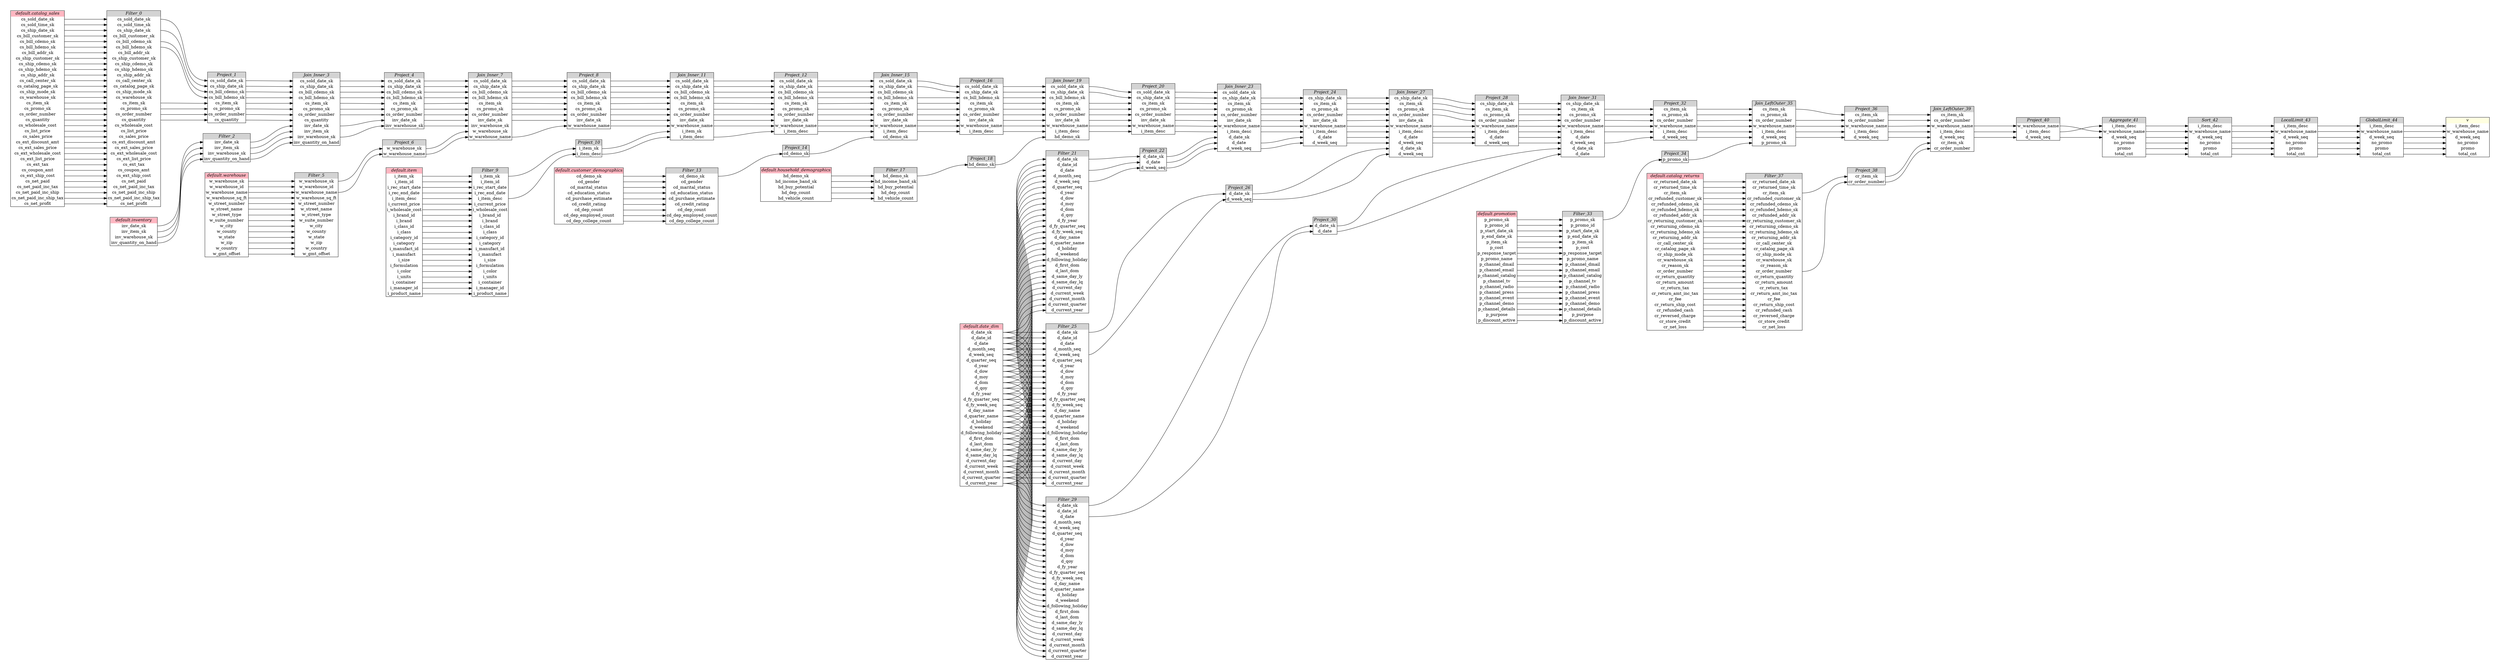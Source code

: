 // Automatically generated by TPCDSFlowTestSuite


digraph {
  graph [pad="0.5", nodesep="0.5", ranksep="2", fontname="Helvetica"];
  node [shape=plain]
  rankdir=LR;

  
"Aggregate_41" [label=<
<table border="1" cellborder="0" cellspacing="0">
  <tr><td bgcolor="lightgray" port="nodeName"><i>Aggregate_41</i></td></tr>
  <tr><td port="0">i_item_desc</td></tr>
<tr><td port="1">w_warehouse_name</td></tr>
<tr><td port="2">d_week_seq</td></tr>
<tr><td port="3">no_promo</td></tr>
<tr><td port="4">promo</td></tr>
<tr><td port="5">total_cnt</td></tr>
</table>>];
     

"Filter_0" [label=<
<table border="1" cellborder="0" cellspacing="0">
  <tr><td bgcolor="lightgray" port="nodeName"><i>Filter_0</i></td></tr>
  <tr><td port="0">cs_sold_date_sk</td></tr>
<tr><td port="1">cs_sold_time_sk</td></tr>
<tr><td port="2">cs_ship_date_sk</td></tr>
<tr><td port="3">cs_bill_customer_sk</td></tr>
<tr><td port="4">cs_bill_cdemo_sk</td></tr>
<tr><td port="5">cs_bill_hdemo_sk</td></tr>
<tr><td port="6">cs_bill_addr_sk</td></tr>
<tr><td port="7">cs_ship_customer_sk</td></tr>
<tr><td port="8">cs_ship_cdemo_sk</td></tr>
<tr><td port="9">cs_ship_hdemo_sk</td></tr>
<tr><td port="10">cs_ship_addr_sk</td></tr>
<tr><td port="11">cs_call_center_sk</td></tr>
<tr><td port="12">cs_catalog_page_sk</td></tr>
<tr><td port="13">cs_ship_mode_sk</td></tr>
<tr><td port="14">cs_warehouse_sk</td></tr>
<tr><td port="15">cs_item_sk</td></tr>
<tr><td port="16">cs_promo_sk</td></tr>
<tr><td port="17">cs_order_number</td></tr>
<tr><td port="18">cs_quantity</td></tr>
<tr><td port="19">cs_wholesale_cost</td></tr>
<tr><td port="20">cs_list_price</td></tr>
<tr><td port="21">cs_sales_price</td></tr>
<tr><td port="22">cs_ext_discount_amt</td></tr>
<tr><td port="23">cs_ext_sales_price</td></tr>
<tr><td port="24">cs_ext_wholesale_cost</td></tr>
<tr><td port="25">cs_ext_list_price</td></tr>
<tr><td port="26">cs_ext_tax</td></tr>
<tr><td port="27">cs_coupon_amt</td></tr>
<tr><td port="28">cs_ext_ship_cost</td></tr>
<tr><td port="29">cs_net_paid</td></tr>
<tr><td port="30">cs_net_paid_inc_tax</td></tr>
<tr><td port="31">cs_net_paid_inc_ship</td></tr>
<tr><td port="32">cs_net_paid_inc_ship_tax</td></tr>
<tr><td port="33">cs_net_profit</td></tr>
</table>>];
     

"Filter_13" [label=<
<table border="1" cellborder="0" cellspacing="0">
  <tr><td bgcolor="lightgray" port="nodeName"><i>Filter_13</i></td></tr>
  <tr><td port="0">cd_demo_sk</td></tr>
<tr><td port="1">cd_gender</td></tr>
<tr><td port="2">cd_marital_status</td></tr>
<tr><td port="3">cd_education_status</td></tr>
<tr><td port="4">cd_purchase_estimate</td></tr>
<tr><td port="5">cd_credit_rating</td></tr>
<tr><td port="6">cd_dep_count</td></tr>
<tr><td port="7">cd_dep_employed_count</td></tr>
<tr><td port="8">cd_dep_college_count</td></tr>
</table>>];
     

"Filter_17" [label=<
<table border="1" cellborder="0" cellspacing="0">
  <tr><td bgcolor="lightgray" port="nodeName"><i>Filter_17</i></td></tr>
  <tr><td port="0">hd_demo_sk</td></tr>
<tr><td port="1">hd_income_band_sk</td></tr>
<tr><td port="2">hd_buy_potential</td></tr>
<tr><td port="3">hd_dep_count</td></tr>
<tr><td port="4">hd_vehicle_count</td></tr>
</table>>];
     

"Filter_2" [label=<
<table border="1" cellborder="0" cellspacing="0">
  <tr><td bgcolor="lightgray" port="nodeName"><i>Filter_2</i></td></tr>
  <tr><td port="0">inv_date_sk</td></tr>
<tr><td port="1">inv_item_sk</td></tr>
<tr><td port="2">inv_warehouse_sk</td></tr>
<tr><td port="3">inv_quantity_on_hand</td></tr>
</table>>];
     

"Filter_21" [label=<
<table border="1" cellborder="0" cellspacing="0">
  <tr><td bgcolor="lightgray" port="nodeName"><i>Filter_21</i></td></tr>
  <tr><td port="0">d_date_sk</td></tr>
<tr><td port="1">d_date_id</td></tr>
<tr><td port="2">d_date</td></tr>
<tr><td port="3">d_month_seq</td></tr>
<tr><td port="4">d_week_seq</td></tr>
<tr><td port="5">d_quarter_seq</td></tr>
<tr><td port="6">d_year</td></tr>
<tr><td port="7">d_dow</td></tr>
<tr><td port="8">d_moy</td></tr>
<tr><td port="9">d_dom</td></tr>
<tr><td port="10">d_qoy</td></tr>
<tr><td port="11">d_fy_year</td></tr>
<tr><td port="12">d_fy_quarter_seq</td></tr>
<tr><td port="13">d_fy_week_seq</td></tr>
<tr><td port="14">d_day_name</td></tr>
<tr><td port="15">d_quarter_name</td></tr>
<tr><td port="16">d_holiday</td></tr>
<tr><td port="17">d_weekend</td></tr>
<tr><td port="18">d_following_holiday</td></tr>
<tr><td port="19">d_first_dom</td></tr>
<tr><td port="20">d_last_dom</td></tr>
<tr><td port="21">d_same_day_ly</td></tr>
<tr><td port="22">d_same_day_lq</td></tr>
<tr><td port="23">d_current_day</td></tr>
<tr><td port="24">d_current_week</td></tr>
<tr><td port="25">d_current_month</td></tr>
<tr><td port="26">d_current_quarter</td></tr>
<tr><td port="27">d_current_year</td></tr>
</table>>];
     

"Filter_25" [label=<
<table border="1" cellborder="0" cellspacing="0">
  <tr><td bgcolor="lightgray" port="nodeName"><i>Filter_25</i></td></tr>
  <tr><td port="0">d_date_sk</td></tr>
<tr><td port="1">d_date_id</td></tr>
<tr><td port="2">d_date</td></tr>
<tr><td port="3">d_month_seq</td></tr>
<tr><td port="4">d_week_seq</td></tr>
<tr><td port="5">d_quarter_seq</td></tr>
<tr><td port="6">d_year</td></tr>
<tr><td port="7">d_dow</td></tr>
<tr><td port="8">d_moy</td></tr>
<tr><td port="9">d_dom</td></tr>
<tr><td port="10">d_qoy</td></tr>
<tr><td port="11">d_fy_year</td></tr>
<tr><td port="12">d_fy_quarter_seq</td></tr>
<tr><td port="13">d_fy_week_seq</td></tr>
<tr><td port="14">d_day_name</td></tr>
<tr><td port="15">d_quarter_name</td></tr>
<tr><td port="16">d_holiday</td></tr>
<tr><td port="17">d_weekend</td></tr>
<tr><td port="18">d_following_holiday</td></tr>
<tr><td port="19">d_first_dom</td></tr>
<tr><td port="20">d_last_dom</td></tr>
<tr><td port="21">d_same_day_ly</td></tr>
<tr><td port="22">d_same_day_lq</td></tr>
<tr><td port="23">d_current_day</td></tr>
<tr><td port="24">d_current_week</td></tr>
<tr><td port="25">d_current_month</td></tr>
<tr><td port="26">d_current_quarter</td></tr>
<tr><td port="27">d_current_year</td></tr>
</table>>];
     

"Filter_29" [label=<
<table border="1" cellborder="0" cellspacing="0">
  <tr><td bgcolor="lightgray" port="nodeName"><i>Filter_29</i></td></tr>
  <tr><td port="0">d_date_sk</td></tr>
<tr><td port="1">d_date_id</td></tr>
<tr><td port="2">d_date</td></tr>
<tr><td port="3">d_month_seq</td></tr>
<tr><td port="4">d_week_seq</td></tr>
<tr><td port="5">d_quarter_seq</td></tr>
<tr><td port="6">d_year</td></tr>
<tr><td port="7">d_dow</td></tr>
<tr><td port="8">d_moy</td></tr>
<tr><td port="9">d_dom</td></tr>
<tr><td port="10">d_qoy</td></tr>
<tr><td port="11">d_fy_year</td></tr>
<tr><td port="12">d_fy_quarter_seq</td></tr>
<tr><td port="13">d_fy_week_seq</td></tr>
<tr><td port="14">d_day_name</td></tr>
<tr><td port="15">d_quarter_name</td></tr>
<tr><td port="16">d_holiday</td></tr>
<tr><td port="17">d_weekend</td></tr>
<tr><td port="18">d_following_holiday</td></tr>
<tr><td port="19">d_first_dom</td></tr>
<tr><td port="20">d_last_dom</td></tr>
<tr><td port="21">d_same_day_ly</td></tr>
<tr><td port="22">d_same_day_lq</td></tr>
<tr><td port="23">d_current_day</td></tr>
<tr><td port="24">d_current_week</td></tr>
<tr><td port="25">d_current_month</td></tr>
<tr><td port="26">d_current_quarter</td></tr>
<tr><td port="27">d_current_year</td></tr>
</table>>];
     

"Filter_33" [label=<
<table border="1" cellborder="0" cellspacing="0">
  <tr><td bgcolor="lightgray" port="nodeName"><i>Filter_33</i></td></tr>
  <tr><td port="0">p_promo_sk</td></tr>
<tr><td port="1">p_promo_id</td></tr>
<tr><td port="2">p_start_date_sk</td></tr>
<tr><td port="3">p_end_date_sk</td></tr>
<tr><td port="4">p_item_sk</td></tr>
<tr><td port="5">p_cost</td></tr>
<tr><td port="6">p_response_target</td></tr>
<tr><td port="7">p_promo_name</td></tr>
<tr><td port="8">p_channel_dmail</td></tr>
<tr><td port="9">p_channel_email</td></tr>
<tr><td port="10">p_channel_catalog</td></tr>
<tr><td port="11">p_channel_tv</td></tr>
<tr><td port="12">p_channel_radio</td></tr>
<tr><td port="13">p_channel_press</td></tr>
<tr><td port="14">p_channel_event</td></tr>
<tr><td port="15">p_channel_demo</td></tr>
<tr><td port="16">p_channel_details</td></tr>
<tr><td port="17">p_purpose</td></tr>
<tr><td port="18">p_discount_active</td></tr>
</table>>];
     

"Filter_37" [label=<
<table border="1" cellborder="0" cellspacing="0">
  <tr><td bgcolor="lightgray" port="nodeName"><i>Filter_37</i></td></tr>
  <tr><td port="0">cr_returned_date_sk</td></tr>
<tr><td port="1">cr_returned_time_sk</td></tr>
<tr><td port="2">cr_item_sk</td></tr>
<tr><td port="3">cr_refunded_customer_sk</td></tr>
<tr><td port="4">cr_refunded_cdemo_sk</td></tr>
<tr><td port="5">cr_refunded_hdemo_sk</td></tr>
<tr><td port="6">cr_refunded_addr_sk</td></tr>
<tr><td port="7">cr_returning_customer_sk</td></tr>
<tr><td port="8">cr_returning_cdemo_sk</td></tr>
<tr><td port="9">cr_returning_hdemo_sk</td></tr>
<tr><td port="10">cr_returning_addr_sk</td></tr>
<tr><td port="11">cr_call_center_sk</td></tr>
<tr><td port="12">cr_catalog_page_sk</td></tr>
<tr><td port="13">cr_ship_mode_sk</td></tr>
<tr><td port="14">cr_warehouse_sk</td></tr>
<tr><td port="15">cr_reason_sk</td></tr>
<tr><td port="16">cr_order_number</td></tr>
<tr><td port="17">cr_return_quantity</td></tr>
<tr><td port="18">cr_return_amount</td></tr>
<tr><td port="19">cr_return_tax</td></tr>
<tr><td port="20">cr_return_amt_inc_tax</td></tr>
<tr><td port="21">cr_fee</td></tr>
<tr><td port="22">cr_return_ship_cost</td></tr>
<tr><td port="23">cr_refunded_cash</td></tr>
<tr><td port="24">cr_reversed_charge</td></tr>
<tr><td port="25">cr_store_credit</td></tr>
<tr><td port="26">cr_net_loss</td></tr>
</table>>];
     

"Filter_5" [label=<
<table border="1" cellborder="0" cellspacing="0">
  <tr><td bgcolor="lightgray" port="nodeName"><i>Filter_5</i></td></tr>
  <tr><td port="0">w_warehouse_sk</td></tr>
<tr><td port="1">w_warehouse_id</td></tr>
<tr><td port="2">w_warehouse_name</td></tr>
<tr><td port="3">w_warehouse_sq_ft</td></tr>
<tr><td port="4">w_street_number</td></tr>
<tr><td port="5">w_street_name</td></tr>
<tr><td port="6">w_street_type</td></tr>
<tr><td port="7">w_suite_number</td></tr>
<tr><td port="8">w_city</td></tr>
<tr><td port="9">w_county</td></tr>
<tr><td port="10">w_state</td></tr>
<tr><td port="11">w_zip</td></tr>
<tr><td port="12">w_country</td></tr>
<tr><td port="13">w_gmt_offset</td></tr>
</table>>];
     

"Filter_9" [label=<
<table border="1" cellborder="0" cellspacing="0">
  <tr><td bgcolor="lightgray" port="nodeName"><i>Filter_9</i></td></tr>
  <tr><td port="0">i_item_sk</td></tr>
<tr><td port="1">i_item_id</td></tr>
<tr><td port="2">i_rec_start_date</td></tr>
<tr><td port="3">i_rec_end_date</td></tr>
<tr><td port="4">i_item_desc</td></tr>
<tr><td port="5">i_current_price</td></tr>
<tr><td port="6">i_wholesale_cost</td></tr>
<tr><td port="7">i_brand_id</td></tr>
<tr><td port="8">i_brand</td></tr>
<tr><td port="9">i_class_id</td></tr>
<tr><td port="10">i_class</td></tr>
<tr><td port="11">i_category_id</td></tr>
<tr><td port="12">i_category</td></tr>
<tr><td port="13">i_manufact_id</td></tr>
<tr><td port="14">i_manufact</td></tr>
<tr><td port="15">i_size</td></tr>
<tr><td port="16">i_formulation</td></tr>
<tr><td port="17">i_color</td></tr>
<tr><td port="18">i_units</td></tr>
<tr><td port="19">i_container</td></tr>
<tr><td port="20">i_manager_id</td></tr>
<tr><td port="21">i_product_name</td></tr>
</table>>];
     

"GlobalLimit_44" [label=<
<table border="1" cellborder="0" cellspacing="0">
  <tr><td bgcolor="lightgray" port="nodeName"><i>GlobalLimit_44</i></td></tr>
  <tr><td port="0">i_item_desc</td></tr>
<tr><td port="1">w_warehouse_name</td></tr>
<tr><td port="2">d_week_seq</td></tr>
<tr><td port="3">no_promo</td></tr>
<tr><td port="4">promo</td></tr>
<tr><td port="5">total_cnt</td></tr>
</table>>];
     

"Join_Inner_11" [label=<
<table border="1" cellborder="0" cellspacing="0">
  <tr><td bgcolor="lightgray" port="nodeName"><i>Join_Inner_11</i></td></tr>
  <tr><td port="0">cs_sold_date_sk</td></tr>
<tr><td port="1">cs_ship_date_sk</td></tr>
<tr><td port="2">cs_bill_cdemo_sk</td></tr>
<tr><td port="3">cs_bill_hdemo_sk</td></tr>
<tr><td port="4">cs_item_sk</td></tr>
<tr><td port="5">cs_promo_sk</td></tr>
<tr><td port="6">cs_order_number</td></tr>
<tr><td port="7">inv_date_sk</td></tr>
<tr><td port="8">w_warehouse_name</td></tr>
<tr><td port="9">i_item_sk</td></tr>
<tr><td port="10">i_item_desc</td></tr>
</table>>];
     

"Join_Inner_15" [label=<
<table border="1" cellborder="0" cellspacing="0">
  <tr><td bgcolor="lightgray" port="nodeName"><i>Join_Inner_15</i></td></tr>
  <tr><td port="0">cs_sold_date_sk</td></tr>
<tr><td port="1">cs_ship_date_sk</td></tr>
<tr><td port="2">cs_bill_cdemo_sk</td></tr>
<tr><td port="3">cs_bill_hdemo_sk</td></tr>
<tr><td port="4">cs_item_sk</td></tr>
<tr><td port="5">cs_promo_sk</td></tr>
<tr><td port="6">cs_order_number</td></tr>
<tr><td port="7">inv_date_sk</td></tr>
<tr><td port="8">w_warehouse_name</td></tr>
<tr><td port="9">i_item_desc</td></tr>
<tr><td port="10">cd_demo_sk</td></tr>
</table>>];
     

"Join_Inner_19" [label=<
<table border="1" cellborder="0" cellspacing="0">
  <tr><td bgcolor="lightgray" port="nodeName"><i>Join_Inner_19</i></td></tr>
  <tr><td port="0">cs_sold_date_sk</td></tr>
<tr><td port="1">cs_ship_date_sk</td></tr>
<tr><td port="2">cs_bill_hdemo_sk</td></tr>
<tr><td port="3">cs_item_sk</td></tr>
<tr><td port="4">cs_promo_sk</td></tr>
<tr><td port="5">cs_order_number</td></tr>
<tr><td port="6">inv_date_sk</td></tr>
<tr><td port="7">w_warehouse_name</td></tr>
<tr><td port="8">i_item_desc</td></tr>
<tr><td port="9">hd_demo_sk</td></tr>
</table>>];
     

"Join_Inner_23" [label=<
<table border="1" cellborder="0" cellspacing="0">
  <tr><td bgcolor="lightgray" port="nodeName"><i>Join_Inner_23</i></td></tr>
  <tr><td port="0">cs_sold_date_sk</td></tr>
<tr><td port="1">cs_ship_date_sk</td></tr>
<tr><td port="2">cs_item_sk</td></tr>
<tr><td port="3">cs_promo_sk</td></tr>
<tr><td port="4">cs_order_number</td></tr>
<tr><td port="5">inv_date_sk</td></tr>
<tr><td port="6">w_warehouse_name</td></tr>
<tr><td port="7">i_item_desc</td></tr>
<tr><td port="8">d_date_sk</td></tr>
<tr><td port="9">d_date</td></tr>
<tr><td port="10">d_week_seq</td></tr>
</table>>];
     

"Join_Inner_27" [label=<
<table border="1" cellborder="0" cellspacing="0">
  <tr><td bgcolor="lightgray" port="nodeName"><i>Join_Inner_27</i></td></tr>
  <tr><td port="0">cs_ship_date_sk</td></tr>
<tr><td port="1">cs_item_sk</td></tr>
<tr><td port="2">cs_promo_sk</td></tr>
<tr><td port="3">cs_order_number</td></tr>
<tr><td port="4">inv_date_sk</td></tr>
<tr><td port="5">w_warehouse_name</td></tr>
<tr><td port="6">i_item_desc</td></tr>
<tr><td port="7">d_date</td></tr>
<tr><td port="8">d_week_seq</td></tr>
<tr><td port="9">d_date_sk</td></tr>
<tr><td port="10">d_week_seq</td></tr>
</table>>];
     

"Join_Inner_3" [label=<
<table border="1" cellborder="0" cellspacing="0">
  <tr><td bgcolor="lightgray" port="nodeName"><i>Join_Inner_3</i></td></tr>
  <tr><td port="0">cs_sold_date_sk</td></tr>
<tr><td port="1">cs_ship_date_sk</td></tr>
<tr><td port="2">cs_bill_cdemo_sk</td></tr>
<tr><td port="3">cs_bill_hdemo_sk</td></tr>
<tr><td port="4">cs_item_sk</td></tr>
<tr><td port="5">cs_promo_sk</td></tr>
<tr><td port="6">cs_order_number</td></tr>
<tr><td port="7">cs_quantity</td></tr>
<tr><td port="8">inv_date_sk</td></tr>
<tr><td port="9">inv_item_sk</td></tr>
<tr><td port="10">inv_warehouse_sk</td></tr>
<tr><td port="11">inv_quantity_on_hand</td></tr>
</table>>];
     

"Join_Inner_31" [label=<
<table border="1" cellborder="0" cellspacing="0">
  <tr><td bgcolor="lightgray" port="nodeName"><i>Join_Inner_31</i></td></tr>
  <tr><td port="0">cs_ship_date_sk</td></tr>
<tr><td port="1">cs_item_sk</td></tr>
<tr><td port="2">cs_promo_sk</td></tr>
<tr><td port="3">cs_order_number</td></tr>
<tr><td port="4">w_warehouse_name</td></tr>
<tr><td port="5">i_item_desc</td></tr>
<tr><td port="6">d_date</td></tr>
<tr><td port="7">d_week_seq</td></tr>
<tr><td port="8">d_date_sk</td></tr>
<tr><td port="9">d_date</td></tr>
</table>>];
     

"Join_Inner_7" [label=<
<table border="1" cellborder="0" cellspacing="0">
  <tr><td bgcolor="lightgray" port="nodeName"><i>Join_Inner_7</i></td></tr>
  <tr><td port="0">cs_sold_date_sk</td></tr>
<tr><td port="1">cs_ship_date_sk</td></tr>
<tr><td port="2">cs_bill_cdemo_sk</td></tr>
<tr><td port="3">cs_bill_hdemo_sk</td></tr>
<tr><td port="4">cs_item_sk</td></tr>
<tr><td port="5">cs_promo_sk</td></tr>
<tr><td port="6">cs_order_number</td></tr>
<tr><td port="7">inv_date_sk</td></tr>
<tr><td port="8">inv_warehouse_sk</td></tr>
<tr><td port="9">w_warehouse_sk</td></tr>
<tr><td port="10">w_warehouse_name</td></tr>
</table>>];
     

"Join_LeftOuter_35" [label=<
<table border="1" cellborder="0" cellspacing="0">
  <tr><td bgcolor="lightgray" port="nodeName"><i>Join_LeftOuter_35</i></td></tr>
  <tr><td port="0">cs_item_sk</td></tr>
<tr><td port="1">cs_promo_sk</td></tr>
<tr><td port="2">cs_order_number</td></tr>
<tr><td port="3">w_warehouse_name</td></tr>
<tr><td port="4">i_item_desc</td></tr>
<tr><td port="5">d_week_seq</td></tr>
<tr><td port="6">p_promo_sk</td></tr>
</table>>];
     

"Join_LeftOuter_39" [label=<
<table border="1" cellborder="0" cellspacing="0">
  <tr><td bgcolor="lightgray" port="nodeName"><i>Join_LeftOuter_39</i></td></tr>
  <tr><td port="0">cs_item_sk</td></tr>
<tr><td port="1">cs_order_number</td></tr>
<tr><td port="2">w_warehouse_name</td></tr>
<tr><td port="3">i_item_desc</td></tr>
<tr><td port="4">d_week_seq</td></tr>
<tr><td port="5">cr_item_sk</td></tr>
<tr><td port="6">cr_order_number</td></tr>
</table>>];
     

"LocalLimit_43" [label=<
<table border="1" cellborder="0" cellspacing="0">
  <tr><td bgcolor="lightgray" port="nodeName"><i>LocalLimit_43</i></td></tr>
  <tr><td port="0">i_item_desc</td></tr>
<tr><td port="1">w_warehouse_name</td></tr>
<tr><td port="2">d_week_seq</td></tr>
<tr><td port="3">no_promo</td></tr>
<tr><td port="4">promo</td></tr>
<tr><td port="5">total_cnt</td></tr>
</table>>];
     

"Project_1" [label=<
<table border="1" cellborder="0" cellspacing="0">
  <tr><td bgcolor="lightgray" port="nodeName"><i>Project_1</i></td></tr>
  <tr><td port="0">cs_sold_date_sk</td></tr>
<tr><td port="1">cs_ship_date_sk</td></tr>
<tr><td port="2">cs_bill_cdemo_sk</td></tr>
<tr><td port="3">cs_bill_hdemo_sk</td></tr>
<tr><td port="4">cs_item_sk</td></tr>
<tr><td port="5">cs_promo_sk</td></tr>
<tr><td port="6">cs_order_number</td></tr>
<tr><td port="7">cs_quantity</td></tr>
</table>>];
     

"Project_10" [label=<
<table border="1" cellborder="0" cellspacing="0">
  <tr><td bgcolor="lightgray" port="nodeName"><i>Project_10</i></td></tr>
  <tr><td port="0">i_item_sk</td></tr>
<tr><td port="1">i_item_desc</td></tr>
</table>>];
     

"Project_12" [label=<
<table border="1" cellborder="0" cellspacing="0">
  <tr><td bgcolor="lightgray" port="nodeName"><i>Project_12</i></td></tr>
  <tr><td port="0">cs_sold_date_sk</td></tr>
<tr><td port="1">cs_ship_date_sk</td></tr>
<tr><td port="2">cs_bill_cdemo_sk</td></tr>
<tr><td port="3">cs_bill_hdemo_sk</td></tr>
<tr><td port="4">cs_item_sk</td></tr>
<tr><td port="5">cs_promo_sk</td></tr>
<tr><td port="6">cs_order_number</td></tr>
<tr><td port="7">inv_date_sk</td></tr>
<tr><td port="8">w_warehouse_name</td></tr>
<tr><td port="9">i_item_desc</td></tr>
</table>>];
     

"Project_14" [label=<
<table border="1" cellborder="0" cellspacing="0">
  <tr><td bgcolor="lightgray" port="nodeName"><i>Project_14</i></td></tr>
  <tr><td port="0">cd_demo_sk</td></tr>
</table>>];
     

"Project_16" [label=<
<table border="1" cellborder="0" cellspacing="0">
  <tr><td bgcolor="lightgray" port="nodeName"><i>Project_16</i></td></tr>
  <tr><td port="0">cs_sold_date_sk</td></tr>
<tr><td port="1">cs_ship_date_sk</td></tr>
<tr><td port="2">cs_bill_hdemo_sk</td></tr>
<tr><td port="3">cs_item_sk</td></tr>
<tr><td port="4">cs_promo_sk</td></tr>
<tr><td port="5">cs_order_number</td></tr>
<tr><td port="6">inv_date_sk</td></tr>
<tr><td port="7">w_warehouse_name</td></tr>
<tr><td port="8">i_item_desc</td></tr>
</table>>];
     

"Project_18" [label=<
<table border="1" cellborder="0" cellspacing="0">
  <tr><td bgcolor="lightgray" port="nodeName"><i>Project_18</i></td></tr>
  <tr><td port="0">hd_demo_sk</td></tr>
</table>>];
     

"Project_20" [label=<
<table border="1" cellborder="0" cellspacing="0">
  <tr><td bgcolor="lightgray" port="nodeName"><i>Project_20</i></td></tr>
  <tr><td port="0">cs_sold_date_sk</td></tr>
<tr><td port="1">cs_ship_date_sk</td></tr>
<tr><td port="2">cs_item_sk</td></tr>
<tr><td port="3">cs_promo_sk</td></tr>
<tr><td port="4">cs_order_number</td></tr>
<tr><td port="5">inv_date_sk</td></tr>
<tr><td port="6">w_warehouse_name</td></tr>
<tr><td port="7">i_item_desc</td></tr>
</table>>];
     

"Project_22" [label=<
<table border="1" cellborder="0" cellspacing="0">
  <tr><td bgcolor="lightgray" port="nodeName"><i>Project_22</i></td></tr>
  <tr><td port="0">d_date_sk</td></tr>
<tr><td port="1">d_date</td></tr>
<tr><td port="2">d_week_seq</td></tr>
</table>>];
     

"Project_24" [label=<
<table border="1" cellborder="0" cellspacing="0">
  <tr><td bgcolor="lightgray" port="nodeName"><i>Project_24</i></td></tr>
  <tr><td port="0">cs_ship_date_sk</td></tr>
<tr><td port="1">cs_item_sk</td></tr>
<tr><td port="2">cs_promo_sk</td></tr>
<tr><td port="3">cs_order_number</td></tr>
<tr><td port="4">inv_date_sk</td></tr>
<tr><td port="5">w_warehouse_name</td></tr>
<tr><td port="6">i_item_desc</td></tr>
<tr><td port="7">d_date</td></tr>
<tr><td port="8">d_week_seq</td></tr>
</table>>];
     

"Project_26" [label=<
<table border="1" cellborder="0" cellspacing="0">
  <tr><td bgcolor="lightgray" port="nodeName"><i>Project_26</i></td></tr>
  <tr><td port="0">d_date_sk</td></tr>
<tr><td port="1">d_week_seq</td></tr>
</table>>];
     

"Project_28" [label=<
<table border="1" cellborder="0" cellspacing="0">
  <tr><td bgcolor="lightgray" port="nodeName"><i>Project_28</i></td></tr>
  <tr><td port="0">cs_ship_date_sk</td></tr>
<tr><td port="1">cs_item_sk</td></tr>
<tr><td port="2">cs_promo_sk</td></tr>
<tr><td port="3">cs_order_number</td></tr>
<tr><td port="4">w_warehouse_name</td></tr>
<tr><td port="5">i_item_desc</td></tr>
<tr><td port="6">d_date</td></tr>
<tr><td port="7">d_week_seq</td></tr>
</table>>];
     

"Project_30" [label=<
<table border="1" cellborder="0" cellspacing="0">
  <tr><td bgcolor="lightgray" port="nodeName"><i>Project_30</i></td></tr>
  <tr><td port="0">d_date_sk</td></tr>
<tr><td port="1">d_date</td></tr>
</table>>];
     

"Project_32" [label=<
<table border="1" cellborder="0" cellspacing="0">
  <tr><td bgcolor="lightgray" port="nodeName"><i>Project_32</i></td></tr>
  <tr><td port="0">cs_item_sk</td></tr>
<tr><td port="1">cs_promo_sk</td></tr>
<tr><td port="2">cs_order_number</td></tr>
<tr><td port="3">w_warehouse_name</td></tr>
<tr><td port="4">i_item_desc</td></tr>
<tr><td port="5">d_week_seq</td></tr>
</table>>];
     

"Project_34" [label=<
<table border="1" cellborder="0" cellspacing="0">
  <tr><td bgcolor="lightgray" port="nodeName"><i>Project_34</i></td></tr>
  <tr><td port="0">p_promo_sk</td></tr>
</table>>];
     

"Project_36" [label=<
<table border="1" cellborder="0" cellspacing="0">
  <tr><td bgcolor="lightgray" port="nodeName"><i>Project_36</i></td></tr>
  <tr><td port="0">cs_item_sk</td></tr>
<tr><td port="1">cs_order_number</td></tr>
<tr><td port="2">w_warehouse_name</td></tr>
<tr><td port="3">i_item_desc</td></tr>
<tr><td port="4">d_week_seq</td></tr>
</table>>];
     

"Project_38" [label=<
<table border="1" cellborder="0" cellspacing="0">
  <tr><td bgcolor="lightgray" port="nodeName"><i>Project_38</i></td></tr>
  <tr><td port="0">cr_item_sk</td></tr>
<tr><td port="1">cr_order_number</td></tr>
</table>>];
     

"Project_4" [label=<
<table border="1" cellborder="0" cellspacing="0">
  <tr><td bgcolor="lightgray" port="nodeName"><i>Project_4</i></td></tr>
  <tr><td port="0">cs_sold_date_sk</td></tr>
<tr><td port="1">cs_ship_date_sk</td></tr>
<tr><td port="2">cs_bill_cdemo_sk</td></tr>
<tr><td port="3">cs_bill_hdemo_sk</td></tr>
<tr><td port="4">cs_item_sk</td></tr>
<tr><td port="5">cs_promo_sk</td></tr>
<tr><td port="6">cs_order_number</td></tr>
<tr><td port="7">inv_date_sk</td></tr>
<tr><td port="8">inv_warehouse_sk</td></tr>
</table>>];
     

"Project_40" [label=<
<table border="1" cellborder="0" cellspacing="0">
  <tr><td bgcolor="lightgray" port="nodeName"><i>Project_40</i></td></tr>
  <tr><td port="0">w_warehouse_name</td></tr>
<tr><td port="1">i_item_desc</td></tr>
<tr><td port="2">d_week_seq</td></tr>
</table>>];
     

"Project_6" [label=<
<table border="1" cellborder="0" cellspacing="0">
  <tr><td bgcolor="lightgray" port="nodeName"><i>Project_6</i></td></tr>
  <tr><td port="0">w_warehouse_sk</td></tr>
<tr><td port="1">w_warehouse_name</td></tr>
</table>>];
     

"Project_8" [label=<
<table border="1" cellborder="0" cellspacing="0">
  <tr><td bgcolor="lightgray" port="nodeName"><i>Project_8</i></td></tr>
  <tr><td port="0">cs_sold_date_sk</td></tr>
<tr><td port="1">cs_ship_date_sk</td></tr>
<tr><td port="2">cs_bill_cdemo_sk</td></tr>
<tr><td port="3">cs_bill_hdemo_sk</td></tr>
<tr><td port="4">cs_item_sk</td></tr>
<tr><td port="5">cs_promo_sk</td></tr>
<tr><td port="6">cs_order_number</td></tr>
<tr><td port="7">inv_date_sk</td></tr>
<tr><td port="8">w_warehouse_name</td></tr>
</table>>];
     

"Sort_42" [label=<
<table border="1" cellborder="0" cellspacing="0">
  <tr><td bgcolor="lightgray" port="nodeName"><i>Sort_42</i></td></tr>
  <tr><td port="0">i_item_desc</td></tr>
<tr><td port="1">w_warehouse_name</td></tr>
<tr><td port="2">d_week_seq</td></tr>
<tr><td port="3">no_promo</td></tr>
<tr><td port="4">promo</td></tr>
<tr><td port="5">total_cnt</td></tr>
</table>>];
     

"default.catalog_returns" [label=<
<table border="1" cellborder="0" cellspacing="0">
  <tr><td bgcolor="lightpink" port="nodeName"><i>default.catalog_returns</i></td></tr>
  <tr><td port="0">cr_returned_date_sk</td></tr>
<tr><td port="1">cr_returned_time_sk</td></tr>
<tr><td port="2">cr_item_sk</td></tr>
<tr><td port="3">cr_refunded_customer_sk</td></tr>
<tr><td port="4">cr_refunded_cdemo_sk</td></tr>
<tr><td port="5">cr_refunded_hdemo_sk</td></tr>
<tr><td port="6">cr_refunded_addr_sk</td></tr>
<tr><td port="7">cr_returning_customer_sk</td></tr>
<tr><td port="8">cr_returning_cdemo_sk</td></tr>
<tr><td port="9">cr_returning_hdemo_sk</td></tr>
<tr><td port="10">cr_returning_addr_sk</td></tr>
<tr><td port="11">cr_call_center_sk</td></tr>
<tr><td port="12">cr_catalog_page_sk</td></tr>
<tr><td port="13">cr_ship_mode_sk</td></tr>
<tr><td port="14">cr_warehouse_sk</td></tr>
<tr><td port="15">cr_reason_sk</td></tr>
<tr><td port="16">cr_order_number</td></tr>
<tr><td port="17">cr_return_quantity</td></tr>
<tr><td port="18">cr_return_amount</td></tr>
<tr><td port="19">cr_return_tax</td></tr>
<tr><td port="20">cr_return_amt_inc_tax</td></tr>
<tr><td port="21">cr_fee</td></tr>
<tr><td port="22">cr_return_ship_cost</td></tr>
<tr><td port="23">cr_refunded_cash</td></tr>
<tr><td port="24">cr_reversed_charge</td></tr>
<tr><td port="25">cr_store_credit</td></tr>
<tr><td port="26">cr_net_loss</td></tr>
</table>>];
     

"default.catalog_sales" [label=<
<table border="1" cellborder="0" cellspacing="0">
  <tr><td bgcolor="lightpink" port="nodeName"><i>default.catalog_sales</i></td></tr>
  <tr><td port="0">cs_sold_date_sk</td></tr>
<tr><td port="1">cs_sold_time_sk</td></tr>
<tr><td port="2">cs_ship_date_sk</td></tr>
<tr><td port="3">cs_bill_customer_sk</td></tr>
<tr><td port="4">cs_bill_cdemo_sk</td></tr>
<tr><td port="5">cs_bill_hdemo_sk</td></tr>
<tr><td port="6">cs_bill_addr_sk</td></tr>
<tr><td port="7">cs_ship_customer_sk</td></tr>
<tr><td port="8">cs_ship_cdemo_sk</td></tr>
<tr><td port="9">cs_ship_hdemo_sk</td></tr>
<tr><td port="10">cs_ship_addr_sk</td></tr>
<tr><td port="11">cs_call_center_sk</td></tr>
<tr><td port="12">cs_catalog_page_sk</td></tr>
<tr><td port="13">cs_ship_mode_sk</td></tr>
<tr><td port="14">cs_warehouse_sk</td></tr>
<tr><td port="15">cs_item_sk</td></tr>
<tr><td port="16">cs_promo_sk</td></tr>
<tr><td port="17">cs_order_number</td></tr>
<tr><td port="18">cs_quantity</td></tr>
<tr><td port="19">cs_wholesale_cost</td></tr>
<tr><td port="20">cs_list_price</td></tr>
<tr><td port="21">cs_sales_price</td></tr>
<tr><td port="22">cs_ext_discount_amt</td></tr>
<tr><td port="23">cs_ext_sales_price</td></tr>
<tr><td port="24">cs_ext_wholesale_cost</td></tr>
<tr><td port="25">cs_ext_list_price</td></tr>
<tr><td port="26">cs_ext_tax</td></tr>
<tr><td port="27">cs_coupon_amt</td></tr>
<tr><td port="28">cs_ext_ship_cost</td></tr>
<tr><td port="29">cs_net_paid</td></tr>
<tr><td port="30">cs_net_paid_inc_tax</td></tr>
<tr><td port="31">cs_net_paid_inc_ship</td></tr>
<tr><td port="32">cs_net_paid_inc_ship_tax</td></tr>
<tr><td port="33">cs_net_profit</td></tr>
</table>>];
     

"default.customer_demographics" [label=<
<table border="1" cellborder="0" cellspacing="0">
  <tr><td bgcolor="lightpink" port="nodeName"><i>default.customer_demographics</i></td></tr>
  <tr><td port="0">cd_demo_sk</td></tr>
<tr><td port="1">cd_gender</td></tr>
<tr><td port="2">cd_marital_status</td></tr>
<tr><td port="3">cd_education_status</td></tr>
<tr><td port="4">cd_purchase_estimate</td></tr>
<tr><td port="5">cd_credit_rating</td></tr>
<tr><td port="6">cd_dep_count</td></tr>
<tr><td port="7">cd_dep_employed_count</td></tr>
<tr><td port="8">cd_dep_college_count</td></tr>
</table>>];
     

"default.date_dim" [label=<
<table border="1" cellborder="0" cellspacing="0">
  <tr><td bgcolor="lightpink" port="nodeName"><i>default.date_dim</i></td></tr>
  <tr><td port="0">d_date_sk</td></tr>
<tr><td port="1">d_date_id</td></tr>
<tr><td port="2">d_date</td></tr>
<tr><td port="3">d_month_seq</td></tr>
<tr><td port="4">d_week_seq</td></tr>
<tr><td port="5">d_quarter_seq</td></tr>
<tr><td port="6">d_year</td></tr>
<tr><td port="7">d_dow</td></tr>
<tr><td port="8">d_moy</td></tr>
<tr><td port="9">d_dom</td></tr>
<tr><td port="10">d_qoy</td></tr>
<tr><td port="11">d_fy_year</td></tr>
<tr><td port="12">d_fy_quarter_seq</td></tr>
<tr><td port="13">d_fy_week_seq</td></tr>
<tr><td port="14">d_day_name</td></tr>
<tr><td port="15">d_quarter_name</td></tr>
<tr><td port="16">d_holiday</td></tr>
<tr><td port="17">d_weekend</td></tr>
<tr><td port="18">d_following_holiday</td></tr>
<tr><td port="19">d_first_dom</td></tr>
<tr><td port="20">d_last_dom</td></tr>
<tr><td port="21">d_same_day_ly</td></tr>
<tr><td port="22">d_same_day_lq</td></tr>
<tr><td port="23">d_current_day</td></tr>
<tr><td port="24">d_current_week</td></tr>
<tr><td port="25">d_current_month</td></tr>
<tr><td port="26">d_current_quarter</td></tr>
<tr><td port="27">d_current_year</td></tr>
</table>>];
     

"default.household_demographics" [label=<
<table border="1" cellborder="0" cellspacing="0">
  <tr><td bgcolor="lightpink" port="nodeName"><i>default.household_demographics</i></td></tr>
  <tr><td port="0">hd_demo_sk</td></tr>
<tr><td port="1">hd_income_band_sk</td></tr>
<tr><td port="2">hd_buy_potential</td></tr>
<tr><td port="3">hd_dep_count</td></tr>
<tr><td port="4">hd_vehicle_count</td></tr>
</table>>];
     

"default.inventory" [label=<
<table border="1" cellborder="0" cellspacing="0">
  <tr><td bgcolor="lightpink" port="nodeName"><i>default.inventory</i></td></tr>
  <tr><td port="0">inv_date_sk</td></tr>
<tr><td port="1">inv_item_sk</td></tr>
<tr><td port="2">inv_warehouse_sk</td></tr>
<tr><td port="3">inv_quantity_on_hand</td></tr>
</table>>];
     

"default.item" [label=<
<table border="1" cellborder="0" cellspacing="0">
  <tr><td bgcolor="lightpink" port="nodeName"><i>default.item</i></td></tr>
  <tr><td port="0">i_item_sk</td></tr>
<tr><td port="1">i_item_id</td></tr>
<tr><td port="2">i_rec_start_date</td></tr>
<tr><td port="3">i_rec_end_date</td></tr>
<tr><td port="4">i_item_desc</td></tr>
<tr><td port="5">i_current_price</td></tr>
<tr><td port="6">i_wholesale_cost</td></tr>
<tr><td port="7">i_brand_id</td></tr>
<tr><td port="8">i_brand</td></tr>
<tr><td port="9">i_class_id</td></tr>
<tr><td port="10">i_class</td></tr>
<tr><td port="11">i_category_id</td></tr>
<tr><td port="12">i_category</td></tr>
<tr><td port="13">i_manufact_id</td></tr>
<tr><td port="14">i_manufact</td></tr>
<tr><td port="15">i_size</td></tr>
<tr><td port="16">i_formulation</td></tr>
<tr><td port="17">i_color</td></tr>
<tr><td port="18">i_units</td></tr>
<tr><td port="19">i_container</td></tr>
<tr><td port="20">i_manager_id</td></tr>
<tr><td port="21">i_product_name</td></tr>
</table>>];
     

"default.promotion" [label=<
<table border="1" cellborder="0" cellspacing="0">
  <tr><td bgcolor="lightpink" port="nodeName"><i>default.promotion</i></td></tr>
  <tr><td port="0">p_promo_sk</td></tr>
<tr><td port="1">p_promo_id</td></tr>
<tr><td port="2">p_start_date_sk</td></tr>
<tr><td port="3">p_end_date_sk</td></tr>
<tr><td port="4">p_item_sk</td></tr>
<tr><td port="5">p_cost</td></tr>
<tr><td port="6">p_response_target</td></tr>
<tr><td port="7">p_promo_name</td></tr>
<tr><td port="8">p_channel_dmail</td></tr>
<tr><td port="9">p_channel_email</td></tr>
<tr><td port="10">p_channel_catalog</td></tr>
<tr><td port="11">p_channel_tv</td></tr>
<tr><td port="12">p_channel_radio</td></tr>
<tr><td port="13">p_channel_press</td></tr>
<tr><td port="14">p_channel_event</td></tr>
<tr><td port="15">p_channel_demo</td></tr>
<tr><td port="16">p_channel_details</td></tr>
<tr><td port="17">p_purpose</td></tr>
<tr><td port="18">p_discount_active</td></tr>
</table>>];
     

"default.warehouse" [label=<
<table border="1" cellborder="0" cellspacing="0">
  <tr><td bgcolor="lightpink" port="nodeName"><i>default.warehouse</i></td></tr>
  <tr><td port="0">w_warehouse_sk</td></tr>
<tr><td port="1">w_warehouse_id</td></tr>
<tr><td port="2">w_warehouse_name</td></tr>
<tr><td port="3">w_warehouse_sq_ft</td></tr>
<tr><td port="4">w_street_number</td></tr>
<tr><td port="5">w_street_name</td></tr>
<tr><td port="6">w_street_type</td></tr>
<tr><td port="7">w_suite_number</td></tr>
<tr><td port="8">w_city</td></tr>
<tr><td port="9">w_county</td></tr>
<tr><td port="10">w_state</td></tr>
<tr><td port="11">w_zip</td></tr>
<tr><td port="12">w_country</td></tr>
<tr><td port="13">w_gmt_offset</td></tr>
</table>>];
     

"v" [label=<
<table border="1" cellborder="0" cellspacing="0">
  <tr><td bgcolor="lightyellow" port="nodeName"><i>v</i></td></tr>
  <tr><td port="0">i_item_desc</td></tr>
<tr><td port="1">w_warehouse_name</td></tr>
<tr><td port="2">d_week_seq</td></tr>
<tr><td port="3">no_promo</td></tr>
<tr><td port="4">promo</td></tr>
<tr><td port="5">total_cnt</td></tr>
</table>>];
     
  "Aggregate_41":0 -> "Sort_42":0;
"Aggregate_41":1 -> "Sort_42":1;
"Aggregate_41":2 -> "Sort_42":2;
"Aggregate_41":3 -> "Sort_42":3;
"Aggregate_41":4 -> "Sort_42":4;
"Aggregate_41":5 -> "Sort_42":5;
"Filter_0":0 -> "Project_1":0;
"Filter_0":15 -> "Project_1":4;
"Filter_0":16 -> "Project_1":5;
"Filter_0":17 -> "Project_1":6;
"Filter_0":18 -> "Project_1":7;
"Filter_0":2 -> "Project_1":1;
"Filter_0":4 -> "Project_1":2;
"Filter_0":5 -> "Project_1":3;
"Filter_13":0 -> "Project_14":0;
"Filter_17":0 -> "Project_18":0;
"Filter_2":0 -> "Join_Inner_3":8;
"Filter_2":1 -> "Join_Inner_3":9;
"Filter_2":2 -> "Join_Inner_3":10;
"Filter_2":3 -> "Join_Inner_3":11;
"Filter_21":0 -> "Project_22":0;
"Filter_21":2 -> "Project_22":1;
"Filter_21":4 -> "Project_22":2;
"Filter_25":0 -> "Project_26":0;
"Filter_25":4 -> "Project_26":1;
"Filter_29":0 -> "Project_30":0;
"Filter_29":2 -> "Project_30":1;
"Filter_33":0 -> "Project_34":0;
"Filter_37":16 -> "Project_38":1;
"Filter_37":2 -> "Project_38":0;
"Filter_5":0 -> "Project_6":0;
"Filter_5":2 -> "Project_6":1;
"Filter_9":0 -> "Project_10":0;
"Filter_9":4 -> "Project_10":1;
"GlobalLimit_44":0 -> "v":0;
"GlobalLimit_44":1 -> "v":1;
"GlobalLimit_44":2 -> "v":2;
"GlobalLimit_44":3 -> "v":3;
"GlobalLimit_44":4 -> "v":4;
"GlobalLimit_44":5 -> "v":5;
"Join_Inner_11":0 -> "Project_12":0;
"Join_Inner_11":1 -> "Project_12":1;
"Join_Inner_11":10 -> "Project_12":9;
"Join_Inner_11":2 -> "Project_12":2;
"Join_Inner_11":3 -> "Project_12":3;
"Join_Inner_11":4 -> "Project_12":4;
"Join_Inner_11":5 -> "Project_12":5;
"Join_Inner_11":6 -> "Project_12":6;
"Join_Inner_11":7 -> "Project_12":7;
"Join_Inner_11":8 -> "Project_12":8;
"Join_Inner_15":0 -> "Project_16":0;
"Join_Inner_15":1 -> "Project_16":1;
"Join_Inner_15":3 -> "Project_16":2;
"Join_Inner_15":4 -> "Project_16":3;
"Join_Inner_15":5 -> "Project_16":4;
"Join_Inner_15":6 -> "Project_16":5;
"Join_Inner_15":7 -> "Project_16":6;
"Join_Inner_15":8 -> "Project_16":7;
"Join_Inner_15":9 -> "Project_16":8;
"Join_Inner_19":0 -> "Project_20":0;
"Join_Inner_19":1 -> "Project_20":1;
"Join_Inner_19":3 -> "Project_20":2;
"Join_Inner_19":4 -> "Project_20":3;
"Join_Inner_19":5 -> "Project_20":4;
"Join_Inner_19":6 -> "Project_20":5;
"Join_Inner_19":7 -> "Project_20":6;
"Join_Inner_19":8 -> "Project_20":7;
"Join_Inner_23":1 -> "Project_24":0;
"Join_Inner_23":10 -> "Project_24":8;
"Join_Inner_23":2 -> "Project_24":1;
"Join_Inner_23":3 -> "Project_24":2;
"Join_Inner_23":4 -> "Project_24":3;
"Join_Inner_23":5 -> "Project_24":4;
"Join_Inner_23":6 -> "Project_24":5;
"Join_Inner_23":7 -> "Project_24":6;
"Join_Inner_23":9 -> "Project_24":7;
"Join_Inner_27":0 -> "Project_28":0;
"Join_Inner_27":1 -> "Project_28":1;
"Join_Inner_27":2 -> "Project_28":2;
"Join_Inner_27":3 -> "Project_28":3;
"Join_Inner_27":5 -> "Project_28":4;
"Join_Inner_27":6 -> "Project_28":5;
"Join_Inner_27":7 -> "Project_28":6;
"Join_Inner_27":8 -> "Project_28":7;
"Join_Inner_3":0 -> "Project_4":0;
"Join_Inner_3":1 -> "Project_4":1;
"Join_Inner_3":10 -> "Project_4":8;
"Join_Inner_3":2 -> "Project_4":2;
"Join_Inner_3":3 -> "Project_4":3;
"Join_Inner_3":4 -> "Project_4":4;
"Join_Inner_3":5 -> "Project_4":5;
"Join_Inner_3":6 -> "Project_4":6;
"Join_Inner_3":8 -> "Project_4":7;
"Join_Inner_31":1 -> "Project_32":0;
"Join_Inner_31":2 -> "Project_32":1;
"Join_Inner_31":3 -> "Project_32":2;
"Join_Inner_31":4 -> "Project_32":3;
"Join_Inner_31":5 -> "Project_32":4;
"Join_Inner_31":7 -> "Project_32":5;
"Join_Inner_7":0 -> "Project_8":0;
"Join_Inner_7":1 -> "Project_8":1;
"Join_Inner_7":10 -> "Project_8":8;
"Join_Inner_7":2 -> "Project_8":2;
"Join_Inner_7":3 -> "Project_8":3;
"Join_Inner_7":4 -> "Project_8":4;
"Join_Inner_7":5 -> "Project_8":5;
"Join_Inner_7":6 -> "Project_8":6;
"Join_Inner_7":7 -> "Project_8":7;
"Join_LeftOuter_35":0 -> "Project_36":0;
"Join_LeftOuter_35":2 -> "Project_36":1;
"Join_LeftOuter_35":3 -> "Project_36":2;
"Join_LeftOuter_35":4 -> "Project_36":3;
"Join_LeftOuter_35":5 -> "Project_36":4;
"Join_LeftOuter_39":2 -> "Project_40":0;
"Join_LeftOuter_39":3 -> "Project_40":1;
"Join_LeftOuter_39":4 -> "Project_40":2;
"LocalLimit_43":0 -> "GlobalLimit_44":0;
"LocalLimit_43":1 -> "GlobalLimit_44":1;
"LocalLimit_43":2 -> "GlobalLimit_44":2;
"LocalLimit_43":3 -> "GlobalLimit_44":3;
"LocalLimit_43":4 -> "GlobalLimit_44":4;
"LocalLimit_43":5 -> "GlobalLimit_44":5;
"Project_1":0 -> "Join_Inner_3":0;
"Project_1":1 -> "Join_Inner_3":1;
"Project_1":2 -> "Join_Inner_3":2;
"Project_1":3 -> "Join_Inner_3":3;
"Project_1":4 -> "Join_Inner_3":4;
"Project_1":5 -> "Join_Inner_3":5;
"Project_1":6 -> "Join_Inner_3":6;
"Project_1":7 -> "Join_Inner_3":7;
"Project_10":0 -> "Join_Inner_11":9;
"Project_10":1 -> "Join_Inner_11":10;
"Project_12":0 -> "Join_Inner_15":0;
"Project_12":1 -> "Join_Inner_15":1;
"Project_12":2 -> "Join_Inner_15":2;
"Project_12":3 -> "Join_Inner_15":3;
"Project_12":4 -> "Join_Inner_15":4;
"Project_12":5 -> "Join_Inner_15":5;
"Project_12":6 -> "Join_Inner_15":6;
"Project_12":7 -> "Join_Inner_15":7;
"Project_12":8 -> "Join_Inner_15":8;
"Project_12":9 -> "Join_Inner_15":9;
"Project_14":0 -> "Join_Inner_15":10;
"Project_16":0 -> "Join_Inner_19":0;
"Project_16":1 -> "Join_Inner_19":1;
"Project_16":2 -> "Join_Inner_19":2;
"Project_16":3 -> "Join_Inner_19":3;
"Project_16":4 -> "Join_Inner_19":4;
"Project_16":5 -> "Join_Inner_19":5;
"Project_16":6 -> "Join_Inner_19":6;
"Project_16":7 -> "Join_Inner_19":7;
"Project_16":8 -> "Join_Inner_19":8;
"Project_18":0 -> "Join_Inner_19":9;
"Project_20":0 -> "Join_Inner_23":0;
"Project_20":1 -> "Join_Inner_23":1;
"Project_20":2 -> "Join_Inner_23":2;
"Project_20":3 -> "Join_Inner_23":3;
"Project_20":4 -> "Join_Inner_23":4;
"Project_20":5 -> "Join_Inner_23":5;
"Project_20":6 -> "Join_Inner_23":6;
"Project_20":7 -> "Join_Inner_23":7;
"Project_22":0 -> "Join_Inner_23":8;
"Project_22":1 -> "Join_Inner_23":9;
"Project_22":2 -> "Join_Inner_23":10;
"Project_24":0 -> "Join_Inner_27":0;
"Project_24":1 -> "Join_Inner_27":1;
"Project_24":2 -> "Join_Inner_27":2;
"Project_24":3 -> "Join_Inner_27":3;
"Project_24":4 -> "Join_Inner_27":4;
"Project_24":5 -> "Join_Inner_27":5;
"Project_24":6 -> "Join_Inner_27":6;
"Project_24":7 -> "Join_Inner_27":7;
"Project_24":8 -> "Join_Inner_27":8;
"Project_26":0 -> "Join_Inner_27":9;
"Project_26":1 -> "Join_Inner_27":10;
"Project_28":0 -> "Join_Inner_31":0;
"Project_28":1 -> "Join_Inner_31":1;
"Project_28":2 -> "Join_Inner_31":2;
"Project_28":3 -> "Join_Inner_31":3;
"Project_28":4 -> "Join_Inner_31":4;
"Project_28":5 -> "Join_Inner_31":5;
"Project_28":6 -> "Join_Inner_31":6;
"Project_28":7 -> "Join_Inner_31":7;
"Project_30":0 -> "Join_Inner_31":8;
"Project_30":1 -> "Join_Inner_31":9;
"Project_32":0 -> "Join_LeftOuter_35":0;
"Project_32":1 -> "Join_LeftOuter_35":1;
"Project_32":2 -> "Join_LeftOuter_35":2;
"Project_32":3 -> "Join_LeftOuter_35":3;
"Project_32":4 -> "Join_LeftOuter_35":4;
"Project_32":5 -> "Join_LeftOuter_35":5;
"Project_34":0 -> "Join_LeftOuter_35":6;
"Project_36":0 -> "Join_LeftOuter_39":0;
"Project_36":1 -> "Join_LeftOuter_39":1;
"Project_36":2 -> "Join_LeftOuter_39":2;
"Project_36":3 -> "Join_LeftOuter_39":3;
"Project_36":4 -> "Join_LeftOuter_39":4;
"Project_38":0 -> "Join_LeftOuter_39":5;
"Project_38":1 -> "Join_LeftOuter_39":6;
"Project_4":0 -> "Join_Inner_7":0;
"Project_4":1 -> "Join_Inner_7":1;
"Project_4":2 -> "Join_Inner_7":2;
"Project_4":3 -> "Join_Inner_7":3;
"Project_4":4 -> "Join_Inner_7":4;
"Project_4":5 -> "Join_Inner_7":5;
"Project_4":6 -> "Join_Inner_7":6;
"Project_4":7 -> "Join_Inner_7":7;
"Project_4":8 -> "Join_Inner_7":8;
"Project_40":0 -> "Aggregate_41":1;
"Project_40":1 -> "Aggregate_41":0;
"Project_40":2 -> "Aggregate_41":2;
"Project_6":0 -> "Join_Inner_7":9;
"Project_6":1 -> "Join_Inner_7":10;
"Project_8":0 -> "Join_Inner_11":0;
"Project_8":1 -> "Join_Inner_11":1;
"Project_8":2 -> "Join_Inner_11":2;
"Project_8":3 -> "Join_Inner_11":3;
"Project_8":4 -> "Join_Inner_11":4;
"Project_8":5 -> "Join_Inner_11":5;
"Project_8":6 -> "Join_Inner_11":6;
"Project_8":7 -> "Join_Inner_11":7;
"Project_8":8 -> "Join_Inner_11":8;
"Sort_42":0 -> "LocalLimit_43":0;
"Sort_42":1 -> "LocalLimit_43":1;
"Sort_42":2 -> "LocalLimit_43":2;
"Sort_42":3 -> "LocalLimit_43":3;
"Sort_42":4 -> "LocalLimit_43":4;
"Sort_42":5 -> "LocalLimit_43":5;
"default.catalog_returns":0 -> "Filter_37":0;
"default.catalog_returns":1 -> "Filter_37":1;
"default.catalog_returns":10 -> "Filter_37":10;
"default.catalog_returns":11 -> "Filter_37":11;
"default.catalog_returns":12 -> "Filter_37":12;
"default.catalog_returns":13 -> "Filter_37":13;
"default.catalog_returns":14 -> "Filter_37":14;
"default.catalog_returns":15 -> "Filter_37":15;
"default.catalog_returns":16 -> "Filter_37":16;
"default.catalog_returns":17 -> "Filter_37":17;
"default.catalog_returns":18 -> "Filter_37":18;
"default.catalog_returns":19 -> "Filter_37":19;
"default.catalog_returns":2 -> "Filter_37":2;
"default.catalog_returns":20 -> "Filter_37":20;
"default.catalog_returns":21 -> "Filter_37":21;
"default.catalog_returns":22 -> "Filter_37":22;
"default.catalog_returns":23 -> "Filter_37":23;
"default.catalog_returns":24 -> "Filter_37":24;
"default.catalog_returns":25 -> "Filter_37":25;
"default.catalog_returns":26 -> "Filter_37":26;
"default.catalog_returns":3 -> "Filter_37":3;
"default.catalog_returns":4 -> "Filter_37":4;
"default.catalog_returns":5 -> "Filter_37":5;
"default.catalog_returns":6 -> "Filter_37":6;
"default.catalog_returns":7 -> "Filter_37":7;
"default.catalog_returns":8 -> "Filter_37":8;
"default.catalog_returns":9 -> "Filter_37":9;
"default.catalog_sales":0 -> "Filter_0":0;
"default.catalog_sales":1 -> "Filter_0":1;
"default.catalog_sales":10 -> "Filter_0":10;
"default.catalog_sales":11 -> "Filter_0":11;
"default.catalog_sales":12 -> "Filter_0":12;
"default.catalog_sales":13 -> "Filter_0":13;
"default.catalog_sales":14 -> "Filter_0":14;
"default.catalog_sales":15 -> "Filter_0":15;
"default.catalog_sales":16 -> "Filter_0":16;
"default.catalog_sales":17 -> "Filter_0":17;
"default.catalog_sales":18 -> "Filter_0":18;
"default.catalog_sales":19 -> "Filter_0":19;
"default.catalog_sales":2 -> "Filter_0":2;
"default.catalog_sales":20 -> "Filter_0":20;
"default.catalog_sales":21 -> "Filter_0":21;
"default.catalog_sales":22 -> "Filter_0":22;
"default.catalog_sales":23 -> "Filter_0":23;
"default.catalog_sales":24 -> "Filter_0":24;
"default.catalog_sales":25 -> "Filter_0":25;
"default.catalog_sales":26 -> "Filter_0":26;
"default.catalog_sales":27 -> "Filter_0":27;
"default.catalog_sales":28 -> "Filter_0":28;
"default.catalog_sales":29 -> "Filter_0":29;
"default.catalog_sales":3 -> "Filter_0":3;
"default.catalog_sales":30 -> "Filter_0":30;
"default.catalog_sales":31 -> "Filter_0":31;
"default.catalog_sales":32 -> "Filter_0":32;
"default.catalog_sales":33 -> "Filter_0":33;
"default.catalog_sales":4 -> "Filter_0":4;
"default.catalog_sales":5 -> "Filter_0":5;
"default.catalog_sales":6 -> "Filter_0":6;
"default.catalog_sales":7 -> "Filter_0":7;
"default.catalog_sales":8 -> "Filter_0":8;
"default.catalog_sales":9 -> "Filter_0":9;
"default.customer_demographics":0 -> "Filter_13":0;
"default.customer_demographics":1 -> "Filter_13":1;
"default.customer_demographics":2 -> "Filter_13":2;
"default.customer_demographics":3 -> "Filter_13":3;
"default.customer_demographics":4 -> "Filter_13":4;
"default.customer_demographics":5 -> "Filter_13":5;
"default.customer_demographics":6 -> "Filter_13":6;
"default.customer_demographics":7 -> "Filter_13":7;
"default.customer_demographics":8 -> "Filter_13":8;
"default.date_dim":0 -> "Filter_21":0;
"default.date_dim":0 -> "Filter_25":0;
"default.date_dim":0 -> "Filter_29":0;
"default.date_dim":1 -> "Filter_21":1;
"default.date_dim":1 -> "Filter_25":1;
"default.date_dim":1 -> "Filter_29":1;
"default.date_dim":10 -> "Filter_21":10;
"default.date_dim":10 -> "Filter_25":10;
"default.date_dim":10 -> "Filter_29":10;
"default.date_dim":11 -> "Filter_21":11;
"default.date_dim":11 -> "Filter_25":11;
"default.date_dim":11 -> "Filter_29":11;
"default.date_dim":12 -> "Filter_21":12;
"default.date_dim":12 -> "Filter_25":12;
"default.date_dim":12 -> "Filter_29":12;
"default.date_dim":13 -> "Filter_21":13;
"default.date_dim":13 -> "Filter_25":13;
"default.date_dim":13 -> "Filter_29":13;
"default.date_dim":14 -> "Filter_21":14;
"default.date_dim":14 -> "Filter_25":14;
"default.date_dim":14 -> "Filter_29":14;
"default.date_dim":15 -> "Filter_21":15;
"default.date_dim":15 -> "Filter_25":15;
"default.date_dim":15 -> "Filter_29":15;
"default.date_dim":16 -> "Filter_21":16;
"default.date_dim":16 -> "Filter_25":16;
"default.date_dim":16 -> "Filter_29":16;
"default.date_dim":17 -> "Filter_21":17;
"default.date_dim":17 -> "Filter_25":17;
"default.date_dim":17 -> "Filter_29":17;
"default.date_dim":18 -> "Filter_21":18;
"default.date_dim":18 -> "Filter_25":18;
"default.date_dim":18 -> "Filter_29":18;
"default.date_dim":19 -> "Filter_21":19;
"default.date_dim":19 -> "Filter_25":19;
"default.date_dim":19 -> "Filter_29":19;
"default.date_dim":2 -> "Filter_21":2;
"default.date_dim":2 -> "Filter_25":2;
"default.date_dim":2 -> "Filter_29":2;
"default.date_dim":20 -> "Filter_21":20;
"default.date_dim":20 -> "Filter_25":20;
"default.date_dim":20 -> "Filter_29":20;
"default.date_dim":21 -> "Filter_21":21;
"default.date_dim":21 -> "Filter_25":21;
"default.date_dim":21 -> "Filter_29":21;
"default.date_dim":22 -> "Filter_21":22;
"default.date_dim":22 -> "Filter_25":22;
"default.date_dim":22 -> "Filter_29":22;
"default.date_dim":23 -> "Filter_21":23;
"default.date_dim":23 -> "Filter_25":23;
"default.date_dim":23 -> "Filter_29":23;
"default.date_dim":24 -> "Filter_21":24;
"default.date_dim":24 -> "Filter_25":24;
"default.date_dim":24 -> "Filter_29":24;
"default.date_dim":25 -> "Filter_21":25;
"default.date_dim":25 -> "Filter_25":25;
"default.date_dim":25 -> "Filter_29":25;
"default.date_dim":26 -> "Filter_21":26;
"default.date_dim":26 -> "Filter_25":26;
"default.date_dim":26 -> "Filter_29":26;
"default.date_dim":27 -> "Filter_21":27;
"default.date_dim":27 -> "Filter_25":27;
"default.date_dim":27 -> "Filter_29":27;
"default.date_dim":3 -> "Filter_21":3;
"default.date_dim":3 -> "Filter_25":3;
"default.date_dim":3 -> "Filter_29":3;
"default.date_dim":4 -> "Filter_21":4;
"default.date_dim":4 -> "Filter_25":4;
"default.date_dim":4 -> "Filter_29":4;
"default.date_dim":5 -> "Filter_21":5;
"default.date_dim":5 -> "Filter_25":5;
"default.date_dim":5 -> "Filter_29":5;
"default.date_dim":6 -> "Filter_21":6;
"default.date_dim":6 -> "Filter_25":6;
"default.date_dim":6 -> "Filter_29":6;
"default.date_dim":7 -> "Filter_21":7;
"default.date_dim":7 -> "Filter_25":7;
"default.date_dim":7 -> "Filter_29":7;
"default.date_dim":8 -> "Filter_21":8;
"default.date_dim":8 -> "Filter_25":8;
"default.date_dim":8 -> "Filter_29":8;
"default.date_dim":9 -> "Filter_21":9;
"default.date_dim":9 -> "Filter_25":9;
"default.date_dim":9 -> "Filter_29":9;
"default.household_demographics":0 -> "Filter_17":0;
"default.household_demographics":1 -> "Filter_17":1;
"default.household_demographics":2 -> "Filter_17":2;
"default.household_demographics":3 -> "Filter_17":3;
"default.household_demographics":4 -> "Filter_17":4;
"default.inventory":0 -> "Filter_2":0;
"default.inventory":1 -> "Filter_2":1;
"default.inventory":2 -> "Filter_2":2;
"default.inventory":3 -> "Filter_2":3;
"default.item":0 -> "Filter_9":0;
"default.item":1 -> "Filter_9":1;
"default.item":10 -> "Filter_9":10;
"default.item":11 -> "Filter_9":11;
"default.item":12 -> "Filter_9":12;
"default.item":13 -> "Filter_9":13;
"default.item":14 -> "Filter_9":14;
"default.item":15 -> "Filter_9":15;
"default.item":16 -> "Filter_9":16;
"default.item":17 -> "Filter_9":17;
"default.item":18 -> "Filter_9":18;
"default.item":19 -> "Filter_9":19;
"default.item":2 -> "Filter_9":2;
"default.item":20 -> "Filter_9":20;
"default.item":21 -> "Filter_9":21;
"default.item":3 -> "Filter_9":3;
"default.item":4 -> "Filter_9":4;
"default.item":5 -> "Filter_9":5;
"default.item":6 -> "Filter_9":6;
"default.item":7 -> "Filter_9":7;
"default.item":8 -> "Filter_9":8;
"default.item":9 -> "Filter_9":9;
"default.promotion":0 -> "Filter_33":0;
"default.promotion":1 -> "Filter_33":1;
"default.promotion":10 -> "Filter_33":10;
"default.promotion":11 -> "Filter_33":11;
"default.promotion":12 -> "Filter_33":12;
"default.promotion":13 -> "Filter_33":13;
"default.promotion":14 -> "Filter_33":14;
"default.promotion":15 -> "Filter_33":15;
"default.promotion":16 -> "Filter_33":16;
"default.promotion":17 -> "Filter_33":17;
"default.promotion":18 -> "Filter_33":18;
"default.promotion":2 -> "Filter_33":2;
"default.promotion":3 -> "Filter_33":3;
"default.promotion":4 -> "Filter_33":4;
"default.promotion":5 -> "Filter_33":5;
"default.promotion":6 -> "Filter_33":6;
"default.promotion":7 -> "Filter_33":7;
"default.promotion":8 -> "Filter_33":8;
"default.promotion":9 -> "Filter_33":9;
"default.warehouse":0 -> "Filter_5":0;
"default.warehouse":1 -> "Filter_5":1;
"default.warehouse":10 -> "Filter_5":10;
"default.warehouse":11 -> "Filter_5":11;
"default.warehouse":12 -> "Filter_5":12;
"default.warehouse":13 -> "Filter_5":13;
"default.warehouse":2 -> "Filter_5":2;
"default.warehouse":3 -> "Filter_5":3;
"default.warehouse":4 -> "Filter_5":4;
"default.warehouse":5 -> "Filter_5":5;
"default.warehouse":6 -> "Filter_5":6;
"default.warehouse":7 -> "Filter_5":7;
"default.warehouse":8 -> "Filter_5":8;
"default.warehouse":9 -> "Filter_5":9;
}
       